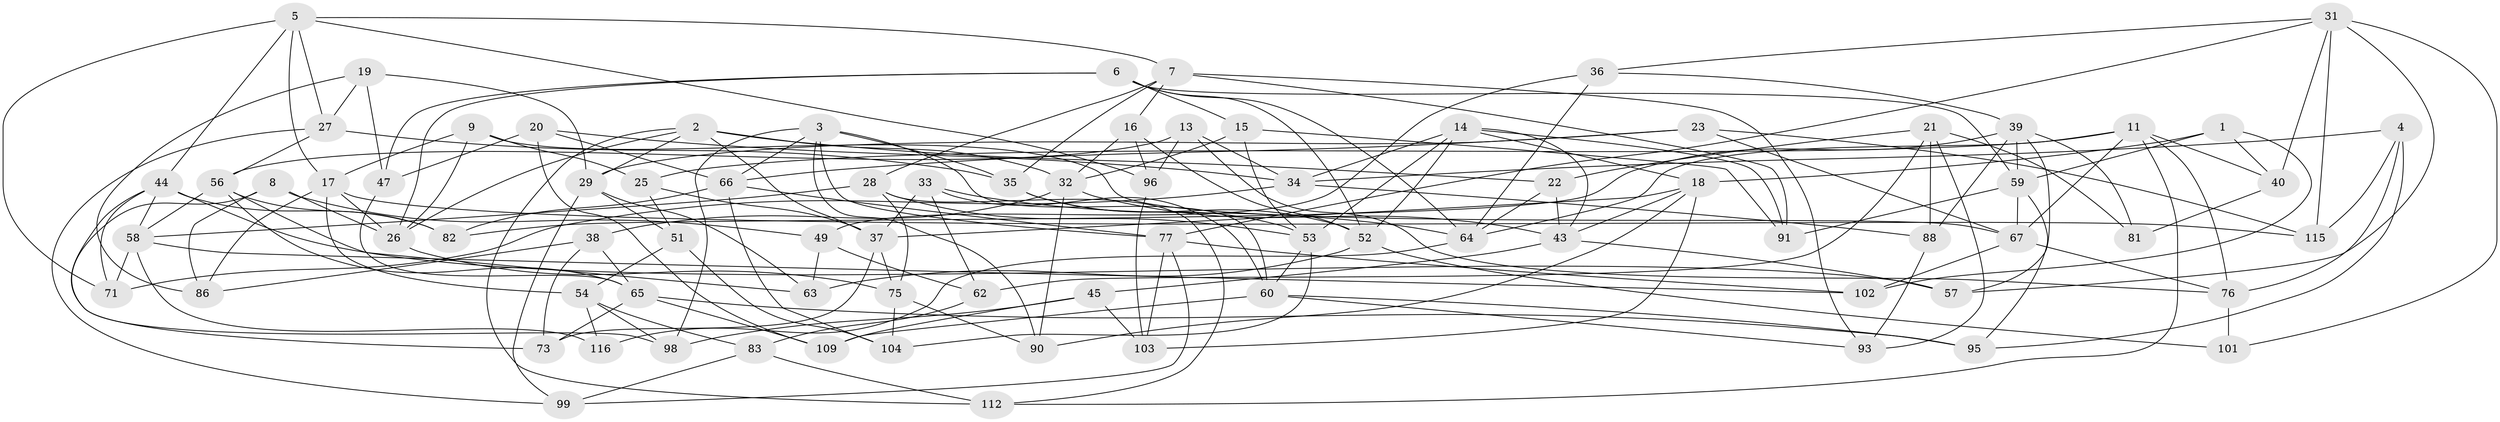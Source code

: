 // Generated by graph-tools (version 1.1) at 2025/52/02/27/25 19:52:29]
// undirected, 81 vertices, 193 edges
graph export_dot {
graph [start="1"]
  node [color=gray90,style=filled];
  1;
  2 [super="+24"];
  3 [super="+12"];
  4;
  5 [super="+10"];
  6 [super="+84"];
  7 [super="+50"];
  8;
  9;
  11 [super="+46"];
  13;
  14 [super="+107"];
  15;
  16;
  17 [super="+89"];
  18 [super="+30"];
  19;
  20;
  21 [super="+48"];
  22;
  23;
  25;
  26 [super="+79"];
  27 [super="+74"];
  28 [super="+70"];
  29 [super="+108"];
  31 [super="+97"];
  32 [super="+55"];
  33;
  34 [super="+41"];
  35 [super="+110"];
  36;
  37 [super="+42"];
  38;
  39 [super="+72"];
  40;
  43 [super="+80"];
  44 [super="+92"];
  45;
  47;
  49;
  51;
  52 [super="+85"];
  53 [super="+94"];
  54 [super="+100"];
  56 [super="+117"];
  57;
  58 [super="+61"];
  59 [super="+111"];
  60 [super="+106"];
  62;
  63;
  64 [super="+113"];
  65 [super="+69"];
  66 [super="+105"];
  67 [super="+68"];
  71;
  73;
  75 [super="+114"];
  76 [super="+87"];
  77 [super="+78"];
  81;
  82;
  83;
  86;
  88;
  90;
  91;
  93;
  95;
  96;
  98;
  99;
  101;
  102;
  103;
  104;
  109;
  112;
  115;
  116;
  1 -- 59;
  1 -- 102;
  1 -- 40;
  1 -- 18;
  2 -- 37;
  2 -- 26;
  2 -- 29;
  2 -- 112;
  2 -- 22;
  2 -- 32;
  3 -- 90;
  3 -- 60;
  3 -- 98;
  3 -- 77;
  3 -- 66;
  3 -- 35;
  4 -- 95;
  4 -- 115;
  4 -- 34;
  4 -- 76;
  5 -- 17;
  5 -- 71;
  5 -- 96;
  5 -- 27;
  5 -- 44;
  5 -- 7;
  6 -- 47;
  6 -- 15;
  6 -- 64;
  6 -- 52;
  6 -- 59;
  6 -- 26;
  7 -- 93;
  7 -- 28;
  7 -- 16;
  7 -- 91;
  7 -- 35;
  8 -- 86;
  8 -- 26;
  8 -- 49;
  8 -- 73;
  9 -- 67;
  9 -- 25;
  9 -- 17;
  9 -- 26;
  11 -- 112;
  11 -- 64;
  11 -- 40;
  11 -- 25;
  11 -- 76;
  11 -- 67;
  13 -- 56;
  13 -- 34;
  13 -- 76;
  13 -- 96;
  14 -- 53;
  14 -- 91;
  14 -- 34;
  14 -- 18;
  14 -- 43;
  14 -- 52;
  15 -- 32;
  15 -- 91;
  15 -- 53;
  16 -- 52;
  16 -- 96;
  16 -- 32;
  17 -- 54;
  17 -- 86;
  17 -- 115;
  17 -- 26;
  18 -- 90;
  18 -- 103;
  18 -- 37;
  18 -- 43;
  19 -- 86;
  19 -- 29;
  19 -- 47;
  19 -- 27;
  20 -- 47;
  20 -- 109;
  20 -- 66;
  20 -- 34;
  21 -- 22;
  21 -- 81 [weight=2];
  21 -- 88;
  21 -- 93;
  21 -- 62;
  22 -- 64;
  22 -- 43;
  23 -- 115;
  23 -- 67;
  23 -- 66;
  23 -- 29;
  25 -- 51;
  25 -- 37;
  26 -- 75;
  27 -- 35 [weight=2];
  27 -- 99;
  27 -- 56;
  28 -- 112;
  28 -- 75 [weight=2];
  28 -- 58;
  28 -- 53;
  29 -- 51;
  29 -- 99;
  29 -- 63;
  31 -- 40;
  31 -- 57;
  31 -- 115;
  31 -- 101;
  31 -- 36;
  31 -- 77;
  32 -- 43;
  32 -- 90;
  32 -- 38;
  33 -- 62;
  33 -- 37;
  33 -- 64;
  33 -- 60;
  34 -- 88;
  34 -- 71;
  35 -- 53;
  35 -- 52;
  36 -- 64;
  36 -- 49;
  36 -- 39;
  37 -- 73;
  37 -- 75;
  38 -- 65;
  38 -- 73;
  38 -- 86;
  39 -- 88;
  39 -- 82;
  39 -- 59;
  39 -- 81;
  39 -- 57;
  40 -- 81;
  43 -- 57;
  43 -- 45;
  44 -- 58;
  44 -- 98;
  44 -- 82;
  44 -- 57;
  44 -- 71;
  45 -- 109;
  45 -- 103;
  45 -- 98;
  47 -- 65;
  49 -- 62;
  49 -- 63;
  51 -- 104;
  51 -- 54;
  52 -- 101;
  52 -- 63;
  53 -- 104;
  53 -- 60;
  54 -- 98;
  54 -- 116 [weight=2];
  54 -- 83;
  56 -- 63;
  56 -- 65;
  56 -- 58;
  56 -- 82;
  58 -- 102;
  58 -- 116;
  58 -- 71;
  59 -- 91;
  59 -- 95;
  59 -- 67;
  60 -- 95;
  60 -- 109;
  60 -- 93;
  62 -- 83;
  64 -- 116;
  65 -- 95;
  65 -- 73;
  65 -- 109;
  66 -- 104;
  66 -- 82;
  66 -- 77;
  67 -- 76;
  67 -- 102;
  75 -- 90;
  75 -- 104;
  76 -- 101 [weight=2];
  77 -- 103;
  77 -- 99;
  77 -- 102;
  83 -- 99;
  83 -- 112;
  88 -- 93;
  96 -- 103;
}

